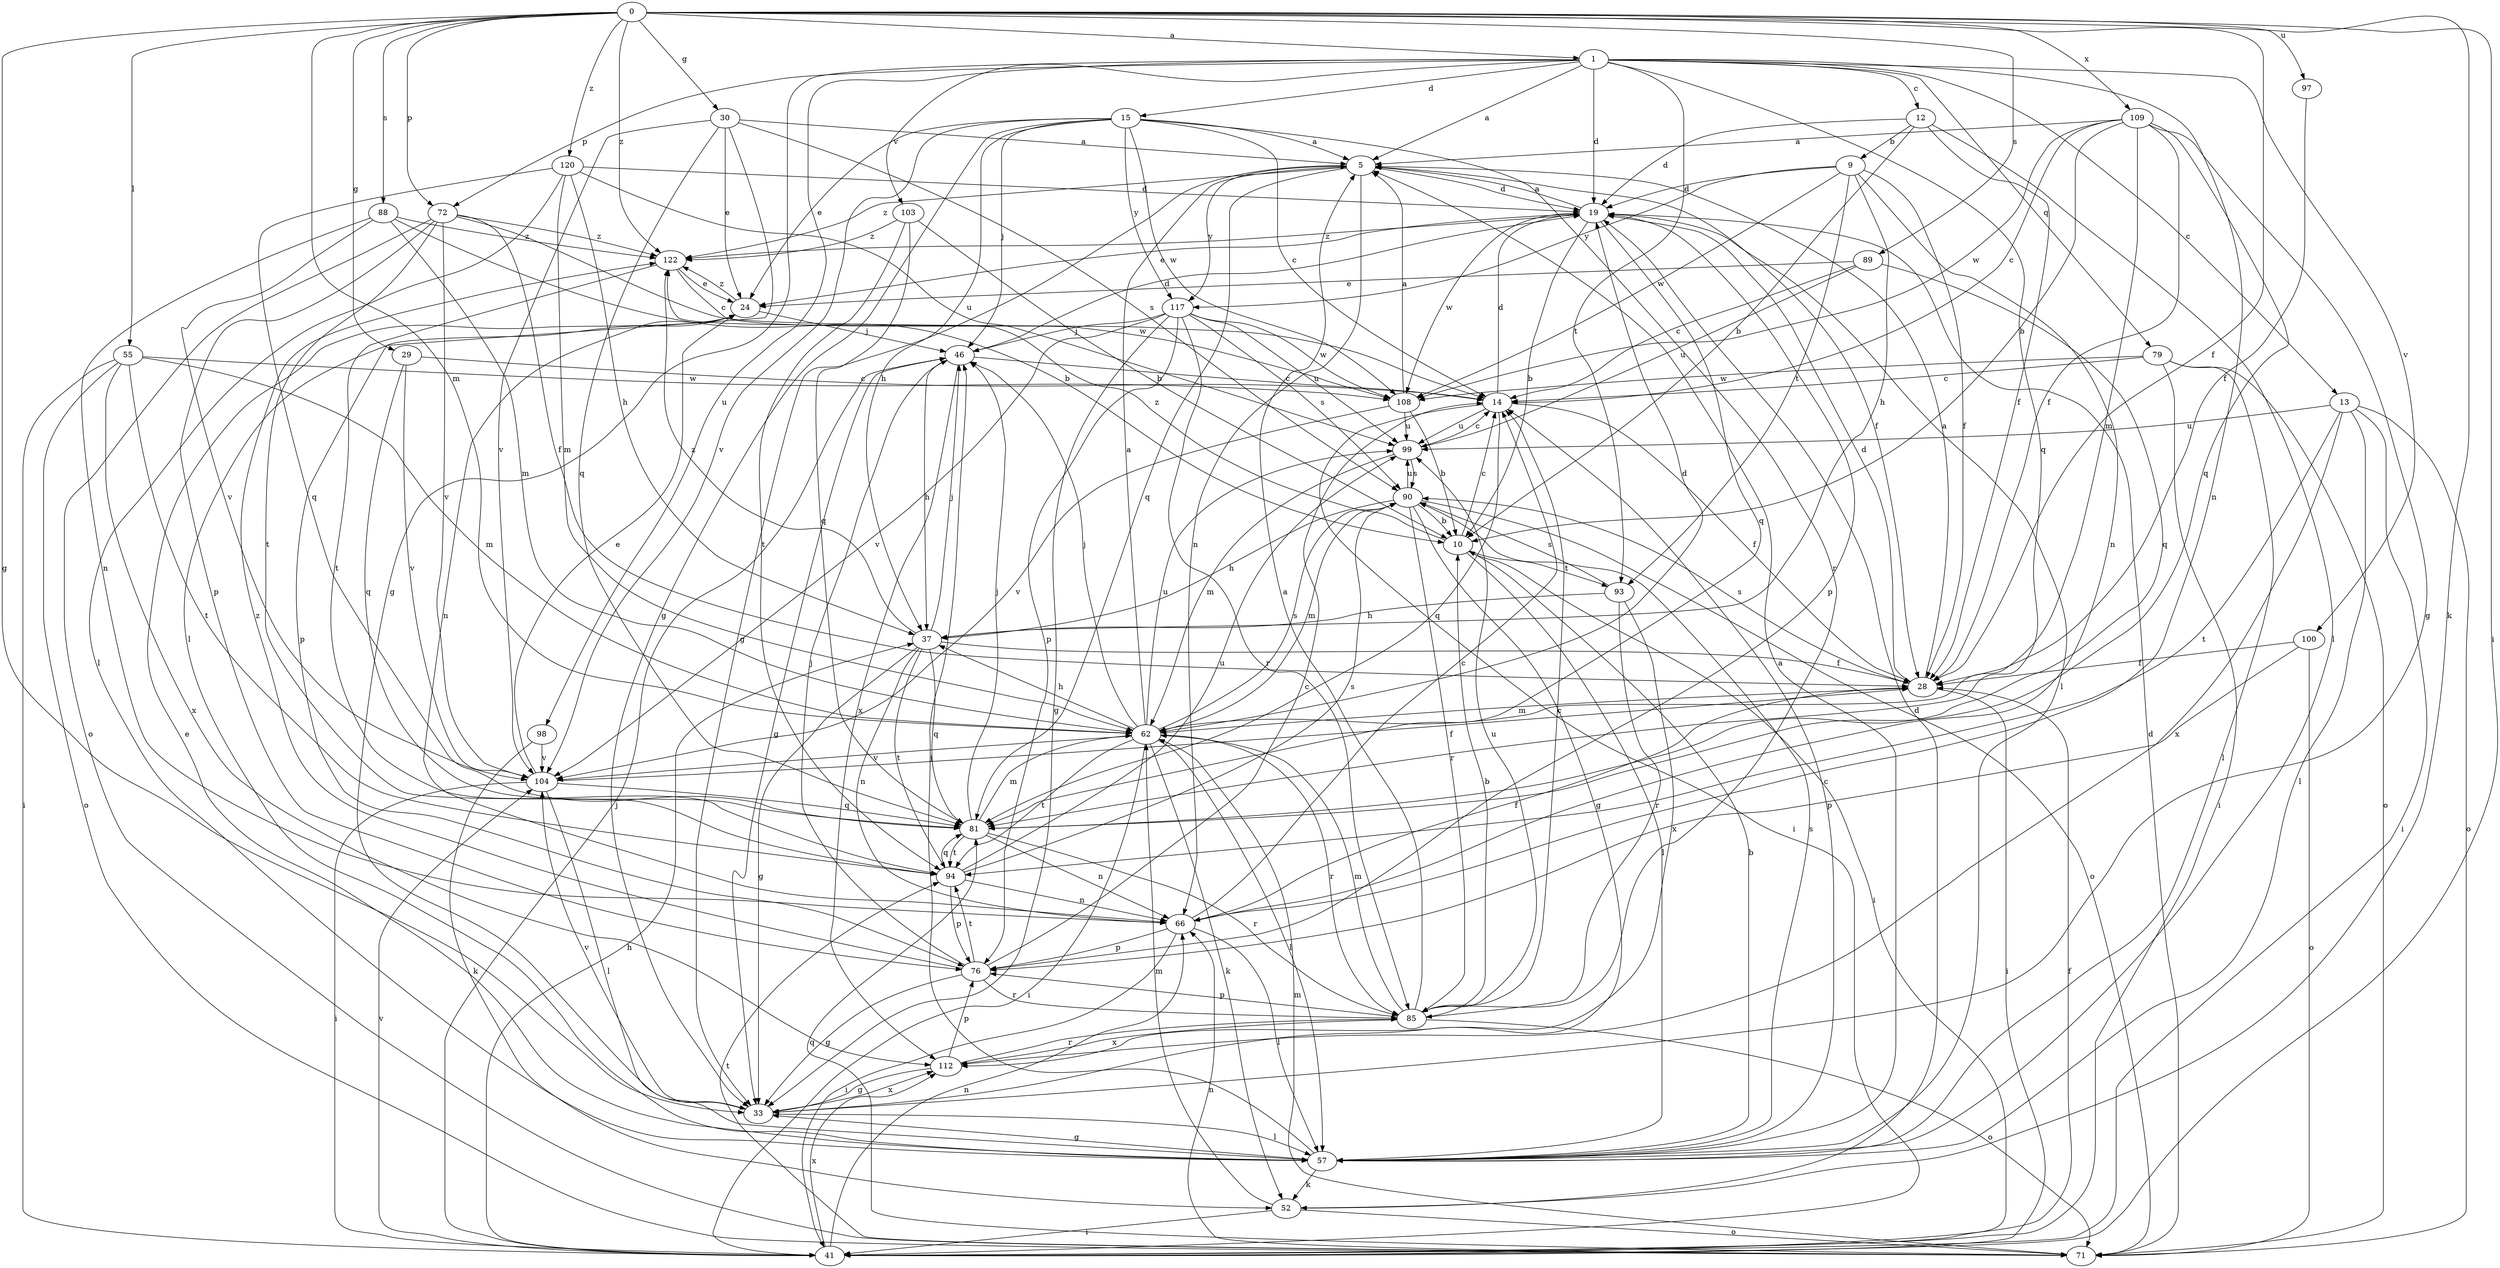 strict digraph  {
0;
1;
5;
9;
10;
12;
13;
14;
15;
19;
24;
28;
29;
30;
33;
37;
41;
46;
52;
55;
57;
62;
66;
71;
72;
76;
79;
81;
85;
88;
89;
90;
93;
94;
97;
98;
99;
100;
103;
104;
108;
109;
112;
117;
120;
122;
0 -> 1  [label=a];
0 -> 28  [label=f];
0 -> 29  [label=g];
0 -> 30  [label=g];
0 -> 33  [label=g];
0 -> 41  [label=i];
0 -> 52  [label=k];
0 -> 55  [label=l];
0 -> 62  [label=m];
0 -> 72  [label=p];
0 -> 88  [label=s];
0 -> 89  [label=s];
0 -> 97  [label=u];
0 -> 109  [label=x];
0 -> 120  [label=z];
0 -> 122  [label=z];
1 -> 5  [label=a];
1 -> 12  [label=c];
1 -> 13  [label=c];
1 -> 15  [label=d];
1 -> 19  [label=d];
1 -> 33  [label=g];
1 -> 66  [label=n];
1 -> 72  [label=p];
1 -> 79  [label=q];
1 -> 81  [label=q];
1 -> 93  [label=t];
1 -> 98  [label=u];
1 -> 100  [label=v];
1 -> 103  [label=v];
5 -> 19  [label=d];
5 -> 28  [label=f];
5 -> 33  [label=g];
5 -> 66  [label=n];
5 -> 81  [label=q];
5 -> 117  [label=y];
5 -> 122  [label=z];
9 -> 19  [label=d];
9 -> 28  [label=f];
9 -> 37  [label=h];
9 -> 66  [label=n];
9 -> 93  [label=t];
9 -> 108  [label=w];
9 -> 117  [label=y];
10 -> 14  [label=c];
10 -> 41  [label=i];
10 -> 57  [label=l];
10 -> 93  [label=t];
10 -> 122  [label=z];
12 -> 9  [label=b];
12 -> 10  [label=b];
12 -> 19  [label=d];
12 -> 28  [label=f];
12 -> 57  [label=l];
13 -> 41  [label=i];
13 -> 57  [label=l];
13 -> 71  [label=o];
13 -> 94  [label=t];
13 -> 99  [label=u];
13 -> 112  [label=x];
14 -> 19  [label=d];
14 -> 28  [label=f];
14 -> 41  [label=i];
14 -> 81  [label=q];
14 -> 99  [label=u];
15 -> 5  [label=a];
15 -> 14  [label=c];
15 -> 24  [label=e];
15 -> 33  [label=g];
15 -> 37  [label=h];
15 -> 46  [label=j];
15 -> 85  [label=r];
15 -> 104  [label=v];
15 -> 108  [label=w];
15 -> 117  [label=y];
19 -> 5  [label=a];
19 -> 10  [label=b];
19 -> 24  [label=e];
19 -> 57  [label=l];
19 -> 76  [label=p];
19 -> 81  [label=q];
19 -> 108  [label=w];
19 -> 122  [label=z];
24 -> 46  [label=j];
24 -> 66  [label=n];
24 -> 76  [label=p];
24 -> 122  [label=z];
28 -> 5  [label=a];
28 -> 19  [label=d];
28 -> 41  [label=i];
28 -> 62  [label=m];
28 -> 90  [label=s];
29 -> 14  [label=c];
29 -> 81  [label=q];
29 -> 104  [label=v];
30 -> 5  [label=a];
30 -> 24  [label=e];
30 -> 57  [label=l];
30 -> 81  [label=q];
30 -> 90  [label=s];
30 -> 104  [label=v];
33 -> 57  [label=l];
33 -> 104  [label=v];
33 -> 112  [label=x];
37 -> 28  [label=f];
37 -> 33  [label=g];
37 -> 46  [label=j];
37 -> 66  [label=n];
37 -> 81  [label=q];
37 -> 94  [label=t];
37 -> 122  [label=z];
41 -> 28  [label=f];
41 -> 37  [label=h];
41 -> 46  [label=j];
41 -> 66  [label=n];
41 -> 104  [label=v];
41 -> 112  [label=x];
46 -> 14  [label=c];
46 -> 19  [label=d];
46 -> 33  [label=g];
46 -> 37  [label=h];
46 -> 112  [label=x];
52 -> 19  [label=d];
52 -> 41  [label=i];
52 -> 62  [label=m];
52 -> 71  [label=o];
55 -> 41  [label=i];
55 -> 62  [label=m];
55 -> 71  [label=o];
55 -> 94  [label=t];
55 -> 108  [label=w];
55 -> 112  [label=x];
57 -> 5  [label=a];
57 -> 10  [label=b];
57 -> 14  [label=c];
57 -> 24  [label=e];
57 -> 33  [label=g];
57 -> 46  [label=j];
57 -> 52  [label=k];
57 -> 90  [label=s];
62 -> 5  [label=a];
62 -> 19  [label=d];
62 -> 37  [label=h];
62 -> 41  [label=i];
62 -> 46  [label=j];
62 -> 52  [label=k];
62 -> 57  [label=l];
62 -> 85  [label=r];
62 -> 90  [label=s];
62 -> 94  [label=t];
62 -> 99  [label=u];
62 -> 104  [label=v];
66 -> 14  [label=c];
66 -> 28  [label=f];
66 -> 41  [label=i];
66 -> 57  [label=l];
66 -> 76  [label=p];
71 -> 19  [label=d];
71 -> 62  [label=m];
71 -> 66  [label=n];
71 -> 81  [label=q];
71 -> 94  [label=t];
72 -> 14  [label=c];
72 -> 28  [label=f];
72 -> 71  [label=o];
72 -> 76  [label=p];
72 -> 94  [label=t];
72 -> 104  [label=v];
72 -> 122  [label=z];
76 -> 14  [label=c];
76 -> 33  [label=g];
76 -> 46  [label=j];
76 -> 85  [label=r];
76 -> 94  [label=t];
76 -> 122  [label=z];
79 -> 14  [label=c];
79 -> 41  [label=i];
79 -> 57  [label=l];
79 -> 71  [label=o];
79 -> 108  [label=w];
81 -> 46  [label=j];
81 -> 62  [label=m];
81 -> 66  [label=n];
81 -> 85  [label=r];
81 -> 94  [label=t];
85 -> 5  [label=a];
85 -> 10  [label=b];
85 -> 14  [label=c];
85 -> 62  [label=m];
85 -> 71  [label=o];
85 -> 76  [label=p];
85 -> 99  [label=u];
85 -> 112  [label=x];
88 -> 10  [label=b];
88 -> 62  [label=m];
88 -> 66  [label=n];
88 -> 104  [label=v];
88 -> 122  [label=z];
89 -> 14  [label=c];
89 -> 24  [label=e];
89 -> 81  [label=q];
89 -> 99  [label=u];
90 -> 10  [label=b];
90 -> 33  [label=g];
90 -> 37  [label=h];
90 -> 62  [label=m];
90 -> 71  [label=o];
90 -> 85  [label=r];
90 -> 99  [label=u];
93 -> 37  [label=h];
93 -> 85  [label=r];
93 -> 90  [label=s];
93 -> 112  [label=x];
94 -> 66  [label=n];
94 -> 76  [label=p];
94 -> 81  [label=q];
94 -> 90  [label=s];
94 -> 99  [label=u];
97 -> 28  [label=f];
98 -> 52  [label=k];
98 -> 104  [label=v];
99 -> 14  [label=c];
99 -> 62  [label=m];
99 -> 90  [label=s];
100 -> 28  [label=f];
100 -> 71  [label=o];
100 -> 76  [label=p];
103 -> 10  [label=b];
103 -> 81  [label=q];
103 -> 94  [label=t];
103 -> 122  [label=z];
104 -> 24  [label=e];
104 -> 28  [label=f];
104 -> 41  [label=i];
104 -> 57  [label=l];
104 -> 81  [label=q];
108 -> 5  [label=a];
108 -> 10  [label=b];
108 -> 99  [label=u];
108 -> 104  [label=v];
109 -> 5  [label=a];
109 -> 10  [label=b];
109 -> 14  [label=c];
109 -> 28  [label=f];
109 -> 33  [label=g];
109 -> 62  [label=m];
109 -> 81  [label=q];
109 -> 108  [label=w];
112 -> 33  [label=g];
112 -> 76  [label=p];
112 -> 85  [label=r];
117 -> 33  [label=g];
117 -> 46  [label=j];
117 -> 76  [label=p];
117 -> 85  [label=r];
117 -> 90  [label=s];
117 -> 99  [label=u];
117 -> 104  [label=v];
117 -> 108  [label=w];
120 -> 19  [label=d];
120 -> 37  [label=h];
120 -> 57  [label=l];
120 -> 62  [label=m];
120 -> 81  [label=q];
120 -> 99  [label=u];
122 -> 24  [label=e];
122 -> 94  [label=t];
122 -> 108  [label=w];
}
